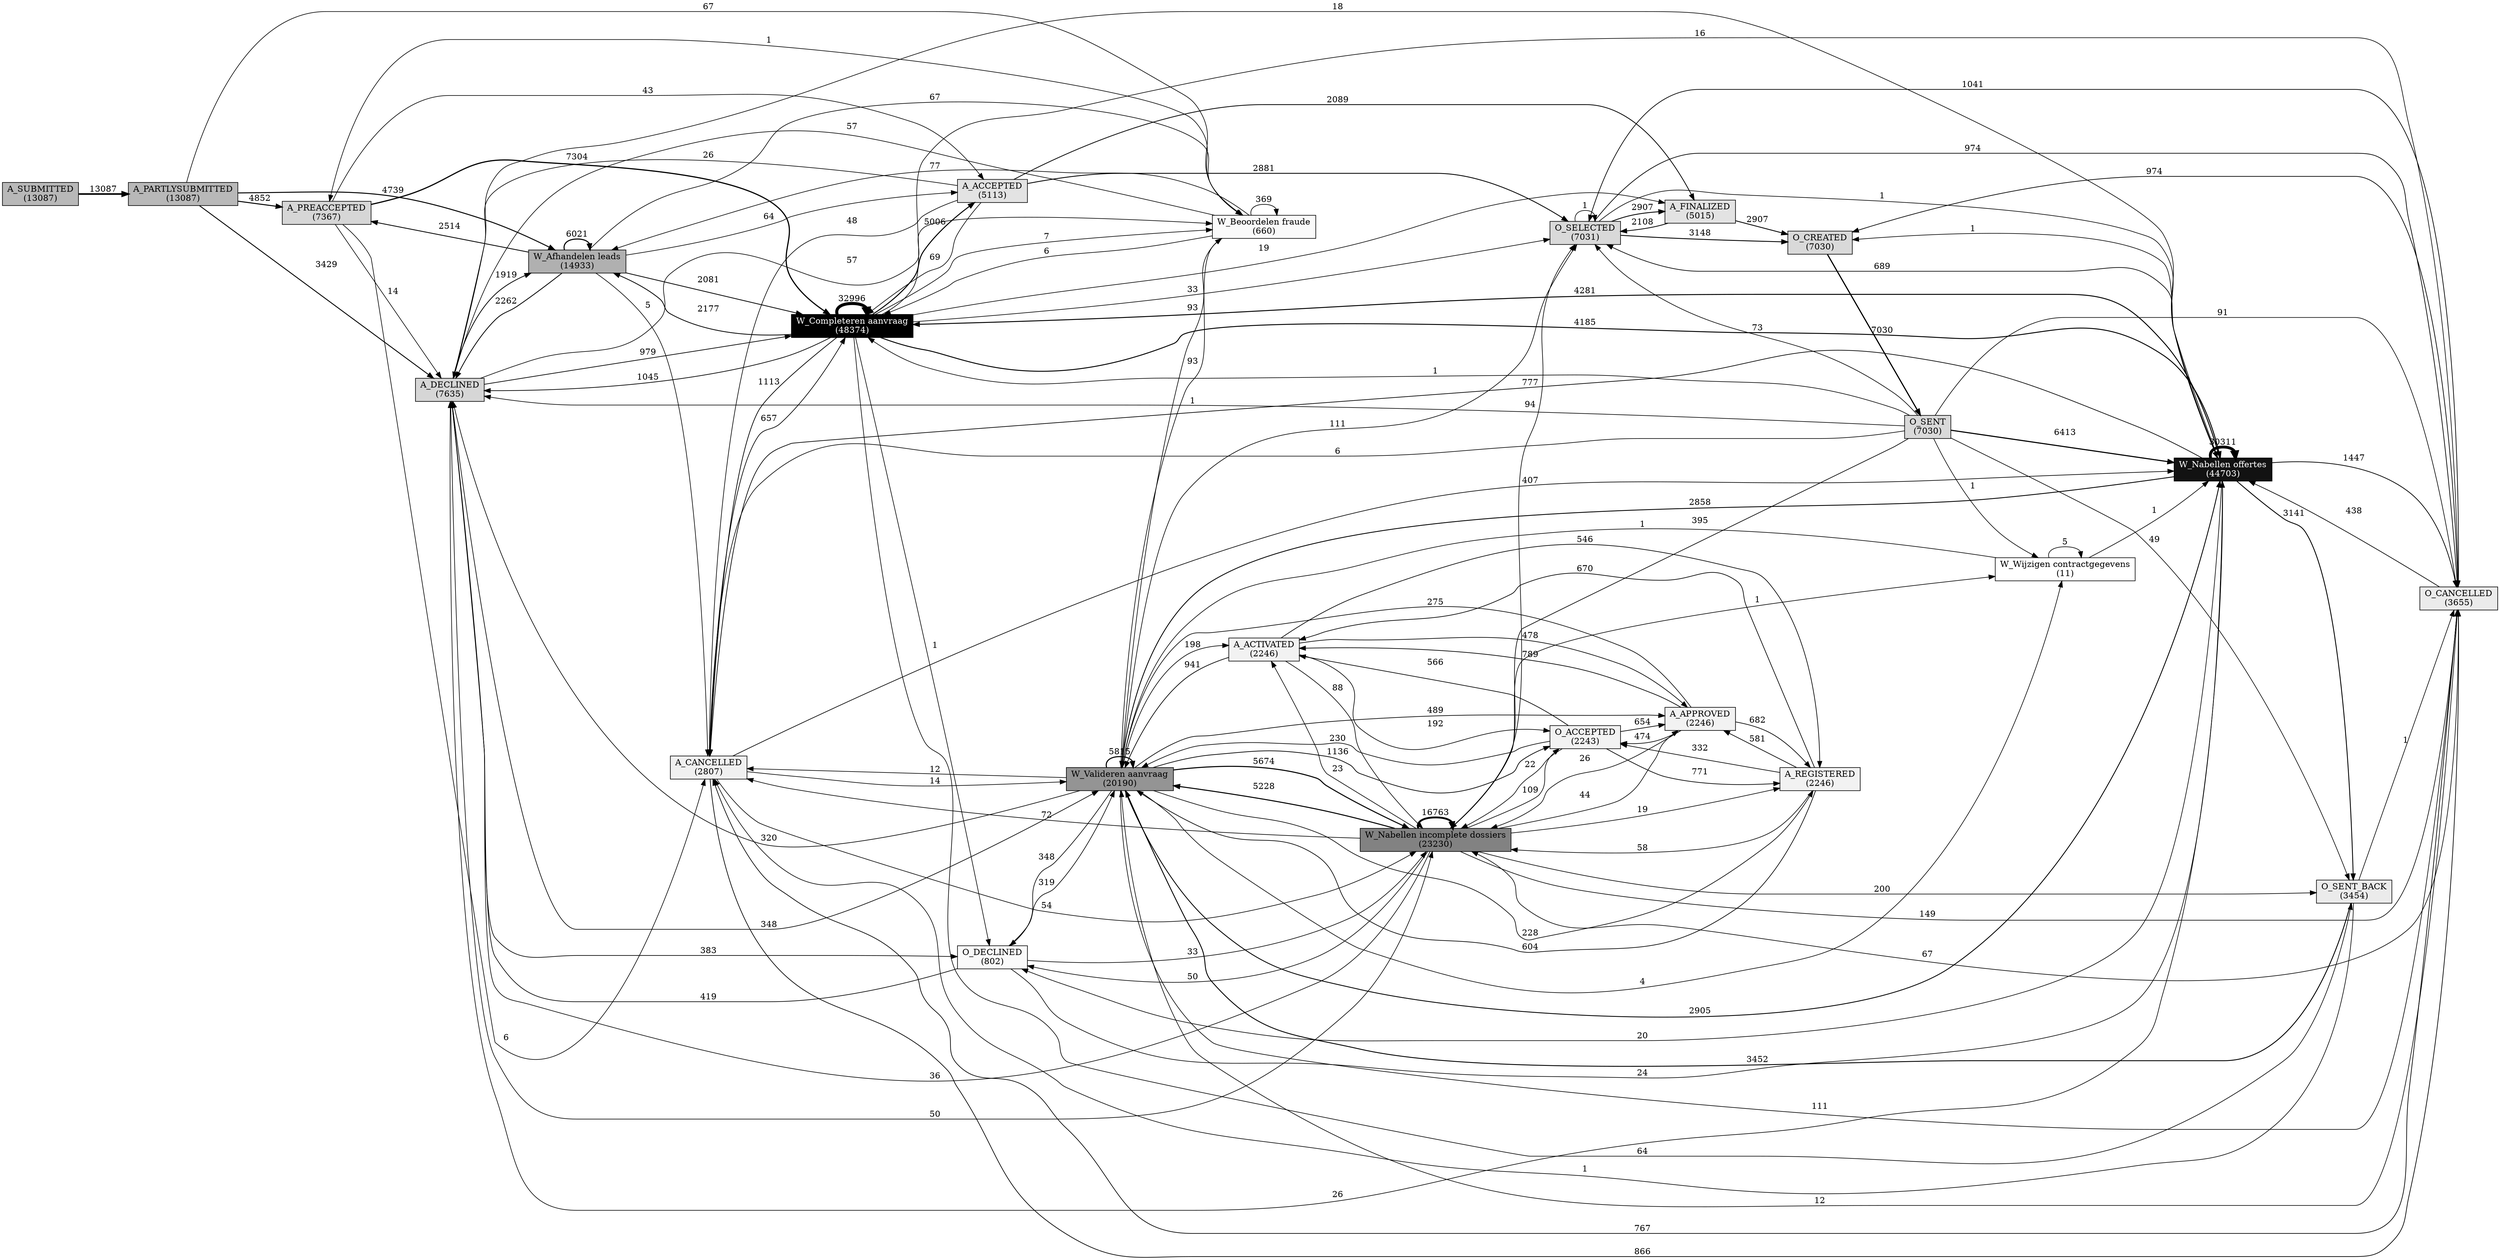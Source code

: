 digraph "" {
	graph [rankdir=LR];
	node [label="\N", shape=box];
	A_SUBMITTED	[fillcolor=gray72, fontcolor=black, label="A_SUBMITTED
(13087)", style=filled];
	A_PARTLYSUBMITTED	[fillcolor=gray72, fontcolor=black, label="A_PARTLYSUBMITTED
(13087)", style=filled];
	A_SUBMITTED -> A_PARTLYSUBMITTED	[label=13087, penwidth=2.586422185179573];
	A_PREACCEPTED	[fillcolor=gray84, fontcolor=black, label="A_PREACCEPTED
(7367)", style=filled];
	A_PARTLYSUBMITTED -> A_PREACCEPTED	[label=4852, penwidth=1.5880891044097591];
	A_DECLINED	[fillcolor=gray84, fontcolor=black,
		label="A_DECLINED
(7635)", style=filled];
	A_PARTLYSUBMITTED -> A_DECLINED	[label=3429, penwidth=1.4155781178966511];
	"W_Afhandelen leads"	[fillcolor=gray69, fontcolor=black, label="W_Afhandelen leads
(14933)", style=filled];
	A_PARTLYSUBMITTED -> "W_Afhandelen leads"	[label=4739, penwidth=1.5743900590998636];
	"W_Beoordelen fraude"	[fillcolor=gray98, fontcolor=black, label="W_Beoordelen fraude
(660)", style=filled];
	A_PARTLYSUBMITTED -> "W_Beoordelen fraude"	[label=67, penwidth=1.0080012123048947];
	"W_Completeren aanvraag"	[fillcolor=gray0, fontcolor=white, label="W_Completeren aanvraag
(48374)", style=filled];
	A_PREACCEPTED -> "W_Completeren aanvraag"	[label=7304, penwidth=1.8853462645855432];
	A_ACCEPTED	[fillcolor=gray89, fontcolor=black, label="A_ACCEPTED
(5113)", style=filled];
	A_PREACCEPTED -> A_ACCEPTED	[label=43, penwidth=1.0050916805576602];
	A_PREACCEPTED -> A_DECLINED	[label=14, penwidth=1.0015759963630853];
	A_CANCELLED	[fillcolor=gray94, fontcolor=black, label="A_CANCELLED
(2807)", style=filled];
	A_PREACCEPTED -> A_CANCELLED	[label=6, penwidth=1.0006061524473404];
	"W_Completeren aanvraag" -> "W_Completeren aanvraag"	[label=32996, penwidth=5.0];
	"W_Completeren aanvraag" -> A_ACCEPTED	[label=5006, penwidth=1.6067585997878466];
	O_SELECTED	[fillcolor=gray85, fontcolor=black, label="O_SELECTED
(7031)", style=filled];
	"W_Completeren aanvraag" -> O_SELECTED	[label=33, penwidth=1.0038793756629791];
	A_FINALIZED	[fillcolor=gray89, fontcolor=black, label="A_FINALIZED
(5015)", style=filled];
	"W_Completeren aanvraag" -> A_FINALIZED	[label=19, penwidth=1.0021821488104259];
	"W_Nabellen offertes"	[fillcolor=gray7, fontcolor=white, label="W_Nabellen offertes
(44703)", style=filled];
	"W_Completeren aanvraag" -> "W_Nabellen offertes"	[label=4185, penwidth=1.5072283679345355];
	O_SENT_BACK	[fillcolor=gray92, fontcolor=black, label="O_SENT_BACK
(3454)", style=filled];
	"W_Completeren aanvraag" -> O_SENT_BACK	[label=64, penwidth=1.0076375208364903];
	O_CANCELLED	[fillcolor=gray92, fontcolor=black, label="O_CANCELLED
(3655)", style=filled];
	"W_Completeren aanvraag" -> O_CANCELLED	[label=16, penwidth=1.0018184573420215];
	"W_Completeren aanvraag" -> A_DECLINED	[label=1045, penwidth=1.1265646310046977];
	"W_Completeren aanvraag" -> A_CANCELLED	[label=1113, penwidth=1.1348083042885286];
	"W_Completeren aanvraag" -> "W_Afhandelen leads"	[label=2177, penwidth=1.2637975450825882];
	O_DECLINED	[fillcolor=gray98, fontcolor=black, label="O_DECLINED
(802)", style=filled];
	"W_Completeren aanvraag" -> O_DECLINED	[label=1, penwidth=1.0];
	"W_Completeren aanvraag" -> "W_Beoordelen fraude"	[label=7, penwidth=1.0007273829368086];
	A_ACCEPTED -> "W_Completeren aanvraag"	[label=69, penwidth=1.008243673283831];
	A_ACCEPTED -> O_SELECTED	[label=2881, penwidth=1.3491438096681314];
	A_ACCEPTED -> A_FINALIZED	[label=2089, penwidth=1.2531292620093955];
	A_ACCEPTED -> A_DECLINED	[label=26, penwidth=1.0030307622367025];
	A_ACCEPTED -> A_CANCELLED	[label=48, penwidth=1.0056978330050008];
	O_SELECTED -> O_SELECTED	[label=1, penwidth=1.0];
	O_SELECTED -> A_FINALIZED	[label=2907, penwidth=1.3522958023943021];
	O_CREATED	[fillcolor=gray85, fontcolor=black, label="O_CREATED
(7030)", style=filled];
	O_SELECTED -> O_CREATED	[label=3148, penwidth=1.3815123503561146];
	O_SELECTED -> "W_Nabellen offertes"	[label=1, penwidth=1.0];
	O_SELECTED -> O_CANCELLED	[label=974, penwidth=1.1179572662524624];
	A_FINALIZED -> O_SELECTED	[label=2108, penwidth=1.2554326413092893];
	A_FINALIZED -> O_CREATED	[label=2907, penwidth=1.3522958023943021];
	O_SENT	[fillcolor=gray85, fontcolor=black, label="O_SENT
(7030)", style=filled];
	O_CREATED -> O_SENT	[label=7030, penwidth=1.8521291104712834];
	O_SENT -> "W_Completeren aanvraag"	[label=1, penwidth=1.0];
	O_SENT -> O_SELECTED	[label=73, penwidth=1.0087285952417033];
	O_SENT -> "W_Nabellen offertes"	[label=6413, penwidth=1.777329898469465];
	O_SENT -> O_SENT_BACK	[label=49, penwidth=1.0058190634944688];
	O_SENT -> O_CANCELLED	[label=91, penwidth=1.0109107440521292];
	"W_Wijzigen contractgegevens"	[fillcolor=gray100, fontcolor=black, label="W_Wijzigen contractgegevens
(11)", style=filled];
	O_SENT -> "W_Wijzigen contractgegevens"	[label=1, penwidth=1.0];
	O_SENT -> A_DECLINED	[label=1, penwidth=1.0];
	O_SENT -> A_CANCELLED	[label=6, penwidth=1.0006061524473404];
	"W_Nabellen incomplete dossiers"	[fillcolor=gray51, fontcolor=black, label="W_Nabellen incomplete dossiers
(23230)", style=filled];
	O_SENT -> "W_Nabellen incomplete dossiers"	[label=395, penwidth=1.0477648128504318];
	"W_Nabellen offertes" -> "W_Completeren aanvraag"	[label=4281, penwidth=1.5188664949234734];
	"W_Nabellen offertes" -> O_SELECTED	[label=689, penwidth=1.0834065767540537];
	"W_Nabellen offertes" -> O_CREATED	[label=1, penwidth=1.0];
	"W_Nabellen offertes" -> "W_Nabellen offertes"	[label=30311, penwidth=4.674496135778148];
	"W_Nabellen offertes" -> O_SENT_BACK	[label=3141, penwidth=1.3806637369298378];
	"W_Valideren aanvraag"	[fillcolor=gray58, fontcolor=black, label="W_Valideren aanvraag
(20190)", style=filled];
	"W_Nabellen offertes" -> "W_Valideren aanvraag"	[label=2858, penwidth=1.3463555084103653];
	"W_Nabellen offertes" -> O_CANCELLED	[label=1447, penwidth=1.1752992877708743];
	"W_Nabellen offertes" -> A_DECLINED	[label=26, penwidth=1.0030307622367025];
	"W_Nabellen offertes" -> A_CANCELLED	[label=777, penwidth=1.0940748598272465];
	"W_Nabellen offertes" -> O_DECLINED	[label=20, penwidth=1.0023033792998939];
	O_SENT_BACK -> "W_Valideren aanvraag"	[label=3452, penwidth=1.4183664191544174];
	O_SENT_BACK -> O_CANCELLED	[label=1, penwidth=1.0];
	O_SENT_BACK -> A_CANCELLED	[label=1, penwidth=1.0];
	"W_Valideren aanvraag" -> O_SELECTED	[label=111, penwidth=1.013335353841491];
	"W_Valideren aanvraag" -> "W_Nabellen offertes"	[label=2905, penwidth=1.352053341415366];
	"W_Valideren aanvraag" -> "W_Valideren aanvraag"	[label=5815, penwidth=1.7048340657675405];
	A_REGISTERED	[fillcolor=gray95, fontcolor=black, label="A_REGISTERED
(2246)", style=filled];
	"W_Valideren aanvraag" -> A_REGISTERED	[label=228, penwidth=1.027519321109259];
	A_APPROVED	[fillcolor=gray95, fontcolor=black, label="A_APPROVED
(2246)", style=filled];
	"W_Valideren aanvraag" -> A_APPROVED	[label=489, penwidth=1.0591604788604334];
	O_ACCEPTED	[fillcolor=gray95, fontcolor=black, label="O_ACCEPTED
(2243)", style=filled];
	"W_Valideren aanvraag" -> O_ACCEPTED	[label=1136, penwidth=1.137596605546295];
	A_ACTIVATED	[fillcolor=gray95, fontcolor=black, label="A_ACTIVATED
(2246)", style=filled];
	"W_Valideren aanvraag" -> A_ACTIVATED	[label=198, penwidth=1.0238824064252159];
	"W_Valideren aanvraag" -> O_CANCELLED	[label=111, penwidth=1.013335353841491];
	"W_Valideren aanvraag" -> "W_Wijzigen contractgegevens"	[label=4, penwidth=1.0003636914684042];
	"W_Valideren aanvraag" -> A_DECLINED	[label=320, penwidth=1.0386725261403242];
	"W_Valideren aanvraag" -> A_CANCELLED	[label=12, penwidth=1.001333535384149];
	"W_Valideren aanvraag" -> O_DECLINED	[label=348, penwidth=1.0420669798454312];
	"W_Valideren aanvraag" -> "W_Nabellen incomplete dossiers"	[label=5674, penwidth=1.6877405667525383];
	"W_Valideren aanvraag" -> "W_Beoordelen fraude"	[label=93, penwidth=1.0111532050310652];
	A_REGISTERED -> "W_Valideren aanvraag"	[label=604, penwidth=1.0731019851492651];
	A_REGISTERED -> A_APPROVED	[label=581, penwidth=1.0703136838914986];
	A_REGISTERED -> O_ACCEPTED	[label=332, penwidth=1.0401272920139415];
	A_REGISTERED -> A_ACTIVATED	[label=670, penwidth=1.0811031974541598];
	A_REGISTERED -> "W_Nabellen incomplete dossiers"	[label=58, penwidth=1.0069101378996819];
	A_APPROVED -> "W_Valideren aanvraag"	[label=275, penwidth=1.0332171541142596];
	A_APPROVED -> A_REGISTERED	[label=682, penwidth=1.0825579633277769];
	A_APPROVED -> O_ACCEPTED	[label=474, penwidth=1.057342021518412];
	A_APPROVED -> A_ACTIVATED	[label=789, penwidth=1.0955296257008638];
	A_APPROVED -> "W_Nabellen incomplete dossiers"	[label=26, penwidth=1.0030307622367025];
	O_ACCEPTED -> "W_Valideren aanvraag"	[label=230, penwidth=1.0277617820881952];
	O_ACCEPTED -> A_REGISTERED	[label=771, penwidth=1.0933474768904379];
	O_ACCEPTED -> A_APPROVED	[label=654, penwidth=1.0791635096226702];
	O_ACCEPTED -> A_ACTIVATED	[label=566, penwidth=1.0684952265494772];
	O_ACCEPTED -> "W_Nabellen incomplete dossiers"	[label=22, penwidth=1.00254584027883];
	A_ACTIVATED -> "W_Valideren aanvraag"	[label=941, penwidth=1.113956660100015];
	A_ACTIVATED -> A_REGISTERED	[label=546, penwidth=1.0660706167601153];
	A_ACTIVATED -> A_APPROVED	[label=478, penwidth=1.0578269434762844];
	A_ACTIVATED -> O_ACCEPTED	[label=192, penwidth=1.0231550234884073];
	A_ACTIVATED -> "W_Nabellen incomplete dossiers"	[label=88, penwidth=1.0105470525837248];
	O_CANCELLED -> O_SELECTED	[label=1041, penwidth=1.1260797090468253];
	O_CANCELLED -> O_CREATED	[label=974, penwidth=1.1179572662524624];
	O_CANCELLED -> "W_Nabellen offertes"	[label=438, penwidth=1.0529777238975602];
	O_CANCELLED -> "W_Valideren aanvraag"	[label=12, penwidth=1.001333535384149];
	O_CANCELLED -> A_CANCELLED	[label=767, penwidth=1.0928625549325655];
	O_CANCELLED -> "W_Nabellen incomplete dossiers"	[label=67, penwidth=1.0080012123048947];
	"W_Wijzigen contractgegevens" -> "W_Nabellen offertes"	[label=1, penwidth=1.0];
	"W_Wijzigen contractgegevens" -> "W_Valideren aanvraag"	[label=1, penwidth=1.0];
	"W_Wijzigen contractgegevens" -> "W_Wijzigen contractgegevens"	[label=5, penwidth=1.0004849219578724];
	A_DECLINED -> "W_Completeren aanvraag"	[label=979, penwidth=1.118563418699803];
	A_DECLINED -> "W_Nabellen offertes"	[label=18, penwidth=1.0020609183209577];
	A_DECLINED -> "W_Valideren aanvraag"	[label=348, penwidth=1.0420669798454312];
	A_DECLINED -> "W_Afhandelen leads"	[label=1919, penwidth=1.232520078799818];
	A_DECLINED -> O_DECLINED	[label=383, penwidth=1.0463100469768147];
	A_DECLINED -> "W_Nabellen incomplete dossiers"	[label=50, penwidth=1.005940293983937];
	A_DECLINED -> "W_Beoordelen fraude"	[label=57, penwidth=1.0067889074102137];
	A_CANCELLED -> "W_Completeren aanvraag"	[label=657, penwidth=1.0795272010910744];
	A_CANCELLED -> "W_Nabellen offertes"	[label=407, penwidth=1.049219578724049];
	A_CANCELLED -> "W_Valideren aanvraag"	[label=14, penwidth=1.0015759963630853];
	A_CANCELLED -> O_CANCELLED	[label=866, penwidth=1.1048643733899075];
	A_CANCELLED -> "W_Nabellen incomplete dossiers"	[label=54, penwidth=1.0064252159418094];
	"W_Afhandelen leads" -> A_PREACCEPTED	[label=2514, penwidth=1.3046522200333384];
	"W_Afhandelen leads" -> "W_Completeren aanvraag"	[label=2081, penwidth=1.2521594180936506];
	"W_Afhandelen leads" -> A_ACCEPTED	[label=64, penwidth=1.0076375208364903];
	"W_Afhandelen leads" -> A_DECLINED	[label=2262, penwidth=1.2741021366873768];
	"W_Afhandelen leads" -> A_CANCELLED	[label=5, penwidth=1.0004849219578724];
	"W_Afhandelen leads" -> "W_Afhandelen leads"	[label=6021, penwidth=1.7298075465979694];
	"W_Afhandelen leads" -> "W_Beoordelen fraude"	[label=67, penwidth=1.0080012123048947];
	O_DECLINED -> "W_Nabellen offertes"	[label=24, penwidth=1.0027883012577663];
	O_DECLINED -> "W_Valideren aanvraag"	[label=319, penwidth=1.0385512956508562];
	O_DECLINED -> A_DECLINED	[label=419, penwidth=1.0506743445976663];
	O_DECLINED -> "W_Nabellen incomplete dossiers"	[label=33, penwidth=1.0038793756629791];
	"W_Nabellen incomplete dossiers" -> O_SELECTED	[label=94, penwidth=1.0112744355205334];
	"W_Nabellen incomplete dossiers" -> O_SENT_BACK	[label=200, penwidth=1.024124867404152];
	"W_Nabellen incomplete dossiers" -> "W_Valideren aanvraag"	[label=5228, penwidth=1.6336717684497652];
	"W_Nabellen incomplete dossiers" -> A_REGISTERED	[label=19, penwidth=1.0021821488104259];
	"W_Nabellen incomplete dossiers" -> A_APPROVED	[label=44, penwidth=1.0052129110471284];
	"W_Nabellen incomplete dossiers" -> O_ACCEPTED	[label=109, penwidth=1.0130928928625549];
	"W_Nabellen incomplete dossiers" -> A_ACTIVATED	[label=23, penwidth=1.0026670707682983];
	"W_Nabellen incomplete dossiers" -> O_CANCELLED	[label=149, penwidth=1.017942112441279];
	"W_Nabellen incomplete dossiers" -> "W_Wijzigen contractgegevens"	[label=1, penwidth=1.0];
	"W_Nabellen incomplete dossiers" -> A_DECLINED	[label=36, penwidth=1.0042430671313836];
	"W_Nabellen incomplete dossiers" -> A_CANCELLED	[label=72, penwidth=1.0086073647522351];
	"W_Nabellen incomplete dossiers" -> O_DECLINED	[label=50, penwidth=1.005940293983937];
	"W_Nabellen incomplete dossiers" -> "W_Nabellen incomplete dossiers"	[label=16763, penwidth=3.0320654644643126];
	"W_Beoordelen fraude" -> A_PREACCEPTED	[label=1, penwidth=1.0];
	"W_Beoordelen fraude" -> "W_Completeren aanvraag"	[label=6, penwidth=1.0006061524473404];
	"W_Beoordelen fraude" -> "W_Valideren aanvraag"	[label=93, penwidth=1.0111532050310652];
	"W_Beoordelen fraude" -> A_DECLINED	[label=57, penwidth=1.0067889074102137];
	"W_Beoordelen fraude" -> "W_Afhandelen leads"	[label=77, penwidth=1.0092135171995757];
	"W_Beoordelen fraude" -> "W_Beoordelen fraude"	[label=369, penwidth=1.0446128201242613];
}

// dot -Tpng ch05Test.gv -o test.png
// xdot ch05Test.gv

